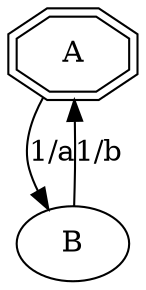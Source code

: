digraph helloWorld {
    A -> B [label="1/a"];
    B -> A [label="1/b"];
    A [shape=doubleoctagon];
}